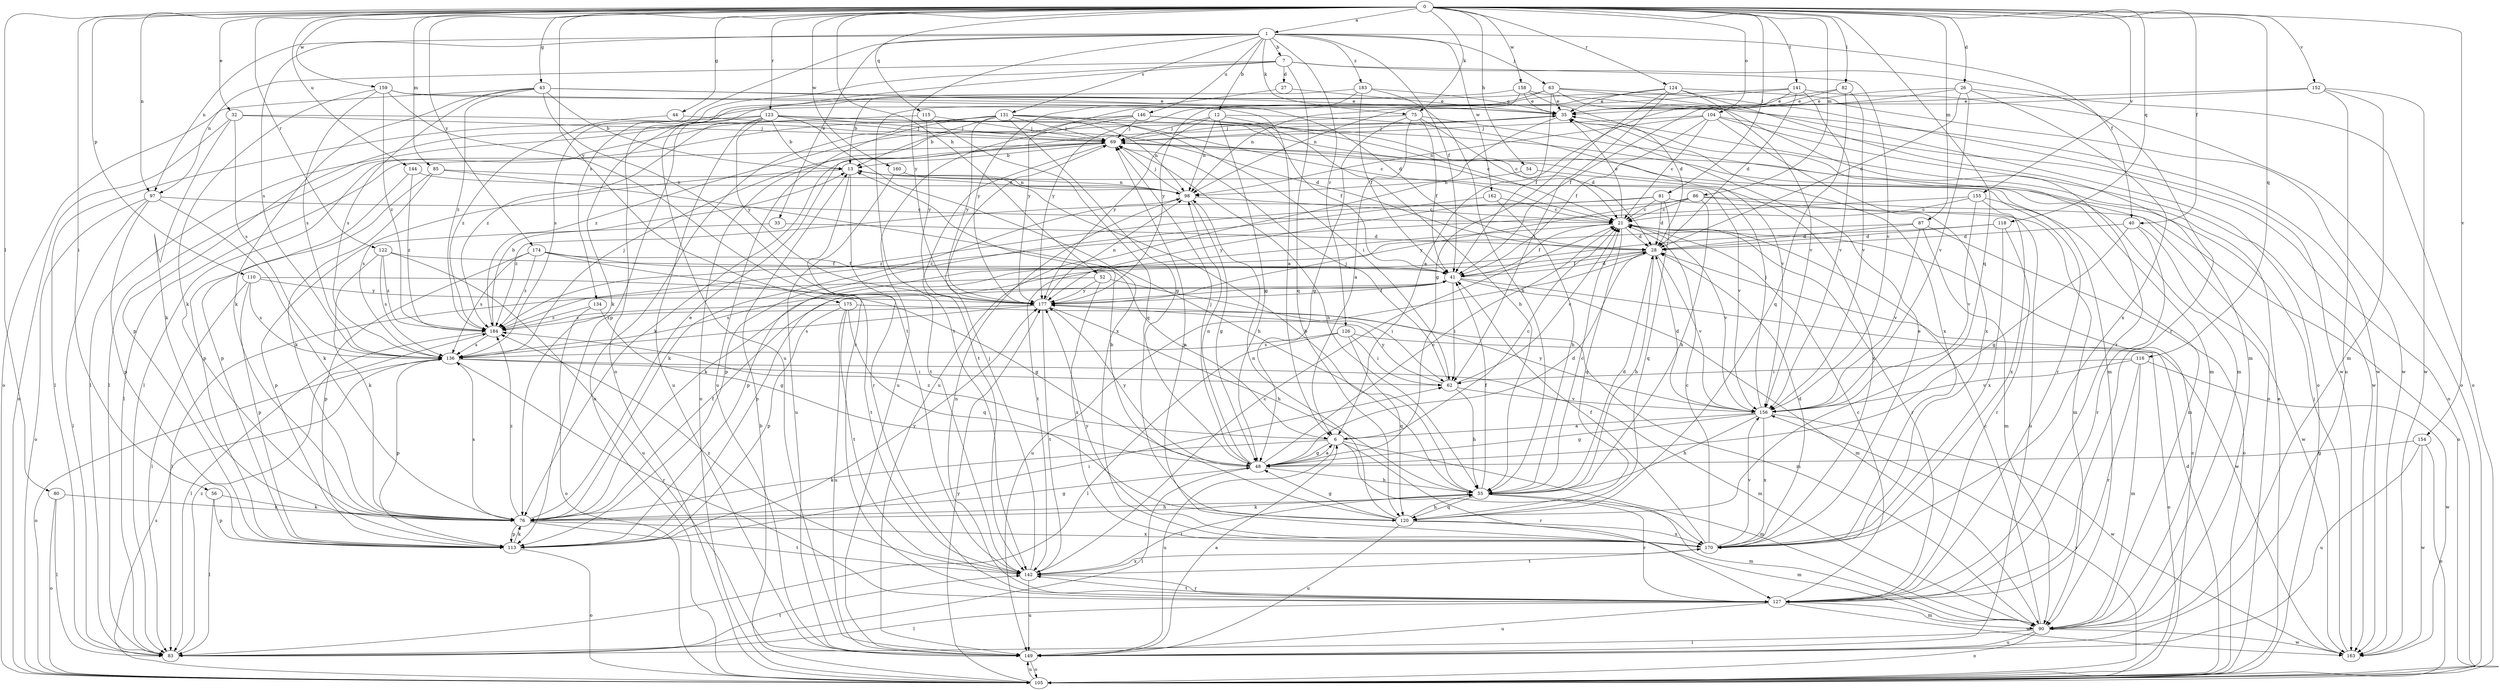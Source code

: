 strict digraph  {
0;
1;
6;
7;
12;
13;
21;
26;
27;
28;
32;
33;
35;
40;
41;
43;
44;
48;
52;
54;
55;
56;
62;
63;
69;
75;
76;
80;
81;
82;
83;
85;
86;
87;
90;
97;
98;
104;
105;
110;
113;
115;
116;
118;
120;
122;
123;
124;
126;
127;
131;
134;
136;
141;
142;
144;
146;
149;
152;
154;
155;
156;
158;
159;
160;
162;
163;
170;
174;
175;
177;
183;
184;
0 -> 1  [label=a];
0 -> 26  [label=d];
0 -> 32  [label=e];
0 -> 40  [label=f];
0 -> 43  [label=g];
0 -> 44  [label=g];
0 -> 52  [label=h];
0 -> 54  [label=h];
0 -> 56  [label=i];
0 -> 75  [label=k];
0 -> 80  [label=l];
0 -> 81  [label=l];
0 -> 82  [label=l];
0 -> 85  [label=m];
0 -> 86  [label=m];
0 -> 87  [label=m];
0 -> 97  [label=n];
0 -> 104  [label=o];
0 -> 110  [label=p];
0 -> 115  [label=q];
0 -> 116  [label=q];
0 -> 118  [label=q];
0 -> 120  [label=q];
0 -> 122  [label=r];
0 -> 123  [label=r];
0 -> 124  [label=r];
0 -> 141  [label=t];
0 -> 144  [label=u];
0 -> 152  [label=v];
0 -> 154  [label=v];
0 -> 155  [label=v];
0 -> 158  [label=w];
0 -> 159  [label=w];
0 -> 160  [label=w];
0 -> 174  [label=y];
0 -> 175  [label=y];
1 -> 7  [label=b];
1 -> 12  [label=b];
1 -> 33  [label=e];
1 -> 40  [label=f];
1 -> 41  [label=f];
1 -> 63  [label=j];
1 -> 75  [label=k];
1 -> 97  [label=n];
1 -> 126  [label=r];
1 -> 131  [label=s];
1 -> 134  [label=s];
1 -> 136  [label=s];
1 -> 146  [label=u];
1 -> 162  [label=w];
1 -> 177  [label=y];
1 -> 183  [label=z];
6 -> 21  [label=c];
6 -> 48  [label=g];
6 -> 76  [label=k];
6 -> 90  [label=m];
6 -> 127  [label=r];
6 -> 149  [label=u];
6 -> 170  [label=x];
6 -> 184  [label=z];
7 -> 27  [label=d];
7 -> 97  [label=n];
7 -> 105  [label=o];
7 -> 120  [label=q];
7 -> 127  [label=r];
7 -> 149  [label=u];
7 -> 156  [label=v];
12 -> 21  [label=c];
12 -> 48  [label=g];
12 -> 69  [label=j];
12 -> 98  [label=n];
12 -> 156  [label=v];
12 -> 177  [label=y];
13 -> 98  [label=n];
13 -> 127  [label=r];
13 -> 136  [label=s];
13 -> 142  [label=t];
13 -> 156  [label=v];
21 -> 28  [label=d];
21 -> 35  [label=e];
21 -> 41  [label=f];
21 -> 120  [label=q];
21 -> 127  [label=r];
21 -> 142  [label=t];
21 -> 156  [label=v];
26 -> 6  [label=a];
26 -> 28  [label=d];
26 -> 35  [label=e];
26 -> 105  [label=o];
26 -> 156  [label=v];
26 -> 170  [label=x];
27 -> 35  [label=e];
27 -> 177  [label=y];
28 -> 41  [label=f];
28 -> 55  [label=h];
28 -> 113  [label=p];
28 -> 149  [label=u];
28 -> 156  [label=v];
32 -> 28  [label=d];
32 -> 69  [label=j];
32 -> 76  [label=k];
32 -> 105  [label=o];
32 -> 136  [label=s];
33 -> 28  [label=d];
33 -> 113  [label=p];
35 -> 69  [label=j];
35 -> 90  [label=m];
35 -> 149  [label=u];
35 -> 170  [label=x];
35 -> 184  [label=z];
40 -> 28  [label=d];
40 -> 48  [label=g];
40 -> 127  [label=r];
40 -> 163  [label=w];
41 -> 28  [label=d];
41 -> 62  [label=i];
41 -> 90  [label=m];
41 -> 136  [label=s];
41 -> 163  [label=w];
41 -> 177  [label=y];
43 -> 13  [label=b];
43 -> 28  [label=d];
43 -> 35  [label=e];
43 -> 76  [label=k];
43 -> 105  [label=o];
43 -> 136  [label=s];
43 -> 142  [label=t];
43 -> 184  [label=z];
44 -> 69  [label=j];
44 -> 184  [label=z];
48 -> 6  [label=a];
48 -> 21  [label=c];
48 -> 28  [label=d];
48 -> 55  [label=h];
48 -> 69  [label=j];
48 -> 83  [label=l];
48 -> 98  [label=n];
48 -> 177  [label=y];
52 -> 62  [label=i];
52 -> 83  [label=l];
52 -> 170  [label=x];
52 -> 177  [label=y];
54 -> 98  [label=n];
54 -> 170  [label=x];
55 -> 13  [label=b];
55 -> 21  [label=c];
55 -> 28  [label=d];
55 -> 41  [label=f];
55 -> 76  [label=k];
55 -> 90  [label=m];
55 -> 120  [label=q];
55 -> 127  [label=r];
55 -> 142  [label=t];
56 -> 76  [label=k];
56 -> 83  [label=l];
56 -> 113  [label=p];
62 -> 21  [label=c];
62 -> 55  [label=h];
62 -> 69  [label=j];
62 -> 156  [label=v];
62 -> 177  [label=y];
63 -> 35  [label=e];
63 -> 41  [label=f];
63 -> 105  [label=o];
63 -> 113  [label=p];
63 -> 127  [label=r];
63 -> 142  [label=t];
63 -> 163  [label=w];
69 -> 13  [label=b];
69 -> 55  [label=h];
69 -> 76  [label=k];
69 -> 83  [label=l];
69 -> 127  [label=r];
69 -> 142  [label=t];
75 -> 6  [label=a];
75 -> 21  [label=c];
75 -> 41  [label=f];
75 -> 48  [label=g];
75 -> 69  [label=j];
75 -> 105  [label=o];
76 -> 35  [label=e];
76 -> 41  [label=f];
76 -> 48  [label=g];
76 -> 55  [label=h];
76 -> 113  [label=p];
76 -> 136  [label=s];
76 -> 142  [label=t];
76 -> 170  [label=x];
76 -> 184  [label=z];
80 -> 76  [label=k];
80 -> 83  [label=l];
80 -> 105  [label=o];
81 -> 21  [label=c];
81 -> 28  [label=d];
81 -> 90  [label=m];
81 -> 120  [label=q];
81 -> 177  [label=y];
81 -> 184  [label=z];
82 -> 35  [label=e];
82 -> 120  [label=q];
82 -> 156  [label=v];
82 -> 177  [label=y];
83 -> 142  [label=t];
83 -> 184  [label=z];
85 -> 55  [label=h];
85 -> 76  [label=k];
85 -> 98  [label=n];
85 -> 113  [label=p];
86 -> 21  [label=c];
86 -> 55  [label=h];
86 -> 105  [label=o];
86 -> 149  [label=u];
86 -> 177  [label=y];
86 -> 184  [label=z];
87 -> 28  [label=d];
87 -> 90  [label=m];
87 -> 105  [label=o];
87 -> 113  [label=p];
87 -> 156  [label=v];
90 -> 21  [label=c];
90 -> 83  [label=l];
90 -> 105  [label=o];
90 -> 149  [label=u];
90 -> 163  [label=w];
97 -> 21  [label=c];
97 -> 76  [label=k];
97 -> 83  [label=l];
97 -> 105  [label=o];
97 -> 113  [label=p];
98 -> 21  [label=c];
98 -> 48  [label=g];
98 -> 69  [label=j];
98 -> 76  [label=k];
104 -> 21  [label=c];
104 -> 41  [label=f];
104 -> 69  [label=j];
104 -> 98  [label=n];
104 -> 105  [label=o];
104 -> 163  [label=w];
104 -> 170  [label=x];
105 -> 13  [label=b];
105 -> 21  [label=c];
105 -> 28  [label=d];
105 -> 35  [label=e];
105 -> 136  [label=s];
105 -> 149  [label=u];
105 -> 156  [label=v];
105 -> 177  [label=y];
110 -> 48  [label=g];
110 -> 83  [label=l];
110 -> 113  [label=p];
110 -> 136  [label=s];
110 -> 177  [label=y];
113 -> 62  [label=i];
113 -> 76  [label=k];
113 -> 105  [label=o];
113 -> 177  [label=y];
115 -> 69  [label=j];
115 -> 83  [label=l];
115 -> 120  [label=q];
115 -> 177  [label=y];
116 -> 62  [label=i];
116 -> 90  [label=m];
116 -> 127  [label=r];
116 -> 156  [label=v];
116 -> 163  [label=w];
118 -> 28  [label=d];
118 -> 76  [label=k];
118 -> 127  [label=r];
118 -> 170  [label=x];
120 -> 13  [label=b];
120 -> 48  [label=g];
120 -> 55  [label=h];
120 -> 90  [label=m];
120 -> 98  [label=n];
120 -> 149  [label=u];
120 -> 170  [label=x];
122 -> 41  [label=f];
122 -> 76  [label=k];
122 -> 136  [label=s];
122 -> 149  [label=u];
122 -> 184  [label=z];
123 -> 13  [label=b];
123 -> 21  [label=c];
123 -> 69  [label=j];
123 -> 83  [label=l];
123 -> 90  [label=m];
123 -> 113  [label=p];
123 -> 149  [label=u];
123 -> 170  [label=x];
123 -> 177  [label=y];
123 -> 184  [label=z];
124 -> 35  [label=e];
124 -> 48  [label=g];
124 -> 62  [label=i];
124 -> 90  [label=m];
124 -> 98  [label=n];
124 -> 156  [label=v];
124 -> 163  [label=w];
126 -> 62  [label=i];
126 -> 83  [label=l];
126 -> 105  [label=o];
126 -> 120  [label=q];
126 -> 136  [label=s];
127 -> 21  [label=c];
127 -> 83  [label=l];
127 -> 90  [label=m];
127 -> 98  [label=n];
127 -> 142  [label=t];
127 -> 149  [label=u];
127 -> 163  [label=w];
131 -> 13  [label=b];
131 -> 48  [label=g];
131 -> 62  [label=i];
131 -> 69  [label=j];
131 -> 83  [label=l];
131 -> 90  [label=m];
131 -> 98  [label=n];
131 -> 105  [label=o];
131 -> 149  [label=u];
131 -> 177  [label=y];
134 -> 48  [label=g];
134 -> 105  [label=o];
134 -> 184  [label=z];
136 -> 62  [label=i];
136 -> 69  [label=j];
136 -> 90  [label=m];
136 -> 105  [label=o];
136 -> 113  [label=p];
136 -> 127  [label=r];
141 -> 28  [label=d];
141 -> 35  [label=e];
141 -> 105  [label=o];
141 -> 136  [label=s];
141 -> 156  [label=v];
141 -> 177  [label=y];
142 -> 21  [label=c];
142 -> 69  [label=j];
142 -> 127  [label=r];
142 -> 149  [label=u];
142 -> 170  [label=x];
142 -> 184  [label=z];
144 -> 98  [label=n];
144 -> 113  [label=p];
144 -> 184  [label=z];
146 -> 28  [label=d];
146 -> 41  [label=f];
146 -> 55  [label=h];
146 -> 69  [label=j];
146 -> 83  [label=l];
146 -> 105  [label=o];
146 -> 149  [label=u];
149 -> 6  [label=a];
149 -> 105  [label=o];
152 -> 35  [label=e];
152 -> 41  [label=f];
152 -> 90  [label=m];
152 -> 149  [label=u];
152 -> 163  [label=w];
154 -> 48  [label=g];
154 -> 105  [label=o];
154 -> 149  [label=u];
154 -> 163  [label=w];
155 -> 21  [label=c];
155 -> 90  [label=m];
155 -> 156  [label=v];
155 -> 170  [label=x];
155 -> 184  [label=z];
156 -> 6  [label=a];
156 -> 28  [label=d];
156 -> 48  [label=g];
156 -> 55  [label=h];
156 -> 69  [label=j];
156 -> 163  [label=w];
156 -> 170  [label=x];
156 -> 177  [label=y];
158 -> 28  [label=d];
158 -> 35  [label=e];
158 -> 76  [label=k];
158 -> 98  [label=n];
158 -> 163  [label=w];
159 -> 6  [label=a];
159 -> 35  [label=e];
159 -> 76  [label=k];
159 -> 127  [label=r];
159 -> 136  [label=s];
159 -> 184  [label=z];
160 -> 98  [label=n];
160 -> 149  [label=u];
162 -> 21  [label=c];
162 -> 55  [label=h];
162 -> 113  [label=p];
163 -> 69  [label=j];
170 -> 21  [label=c];
170 -> 28  [label=d];
170 -> 35  [label=e];
170 -> 41  [label=f];
170 -> 69  [label=j];
170 -> 142  [label=t];
170 -> 156  [label=v];
170 -> 177  [label=y];
174 -> 6  [label=a];
174 -> 41  [label=f];
174 -> 113  [label=p];
174 -> 136  [label=s];
174 -> 142  [label=t];
174 -> 184  [label=z];
175 -> 90  [label=m];
175 -> 113  [label=p];
175 -> 120  [label=q];
175 -> 142  [label=t];
175 -> 149  [label=u];
175 -> 184  [label=z];
177 -> 41  [label=f];
177 -> 55  [label=h];
177 -> 98  [label=n];
177 -> 136  [label=s];
177 -> 142  [label=t];
177 -> 184  [label=z];
183 -> 13  [label=b];
183 -> 35  [label=e];
183 -> 41  [label=f];
183 -> 55  [label=h];
183 -> 177  [label=y];
184 -> 13  [label=b];
184 -> 83  [label=l];
184 -> 136  [label=s];
}
